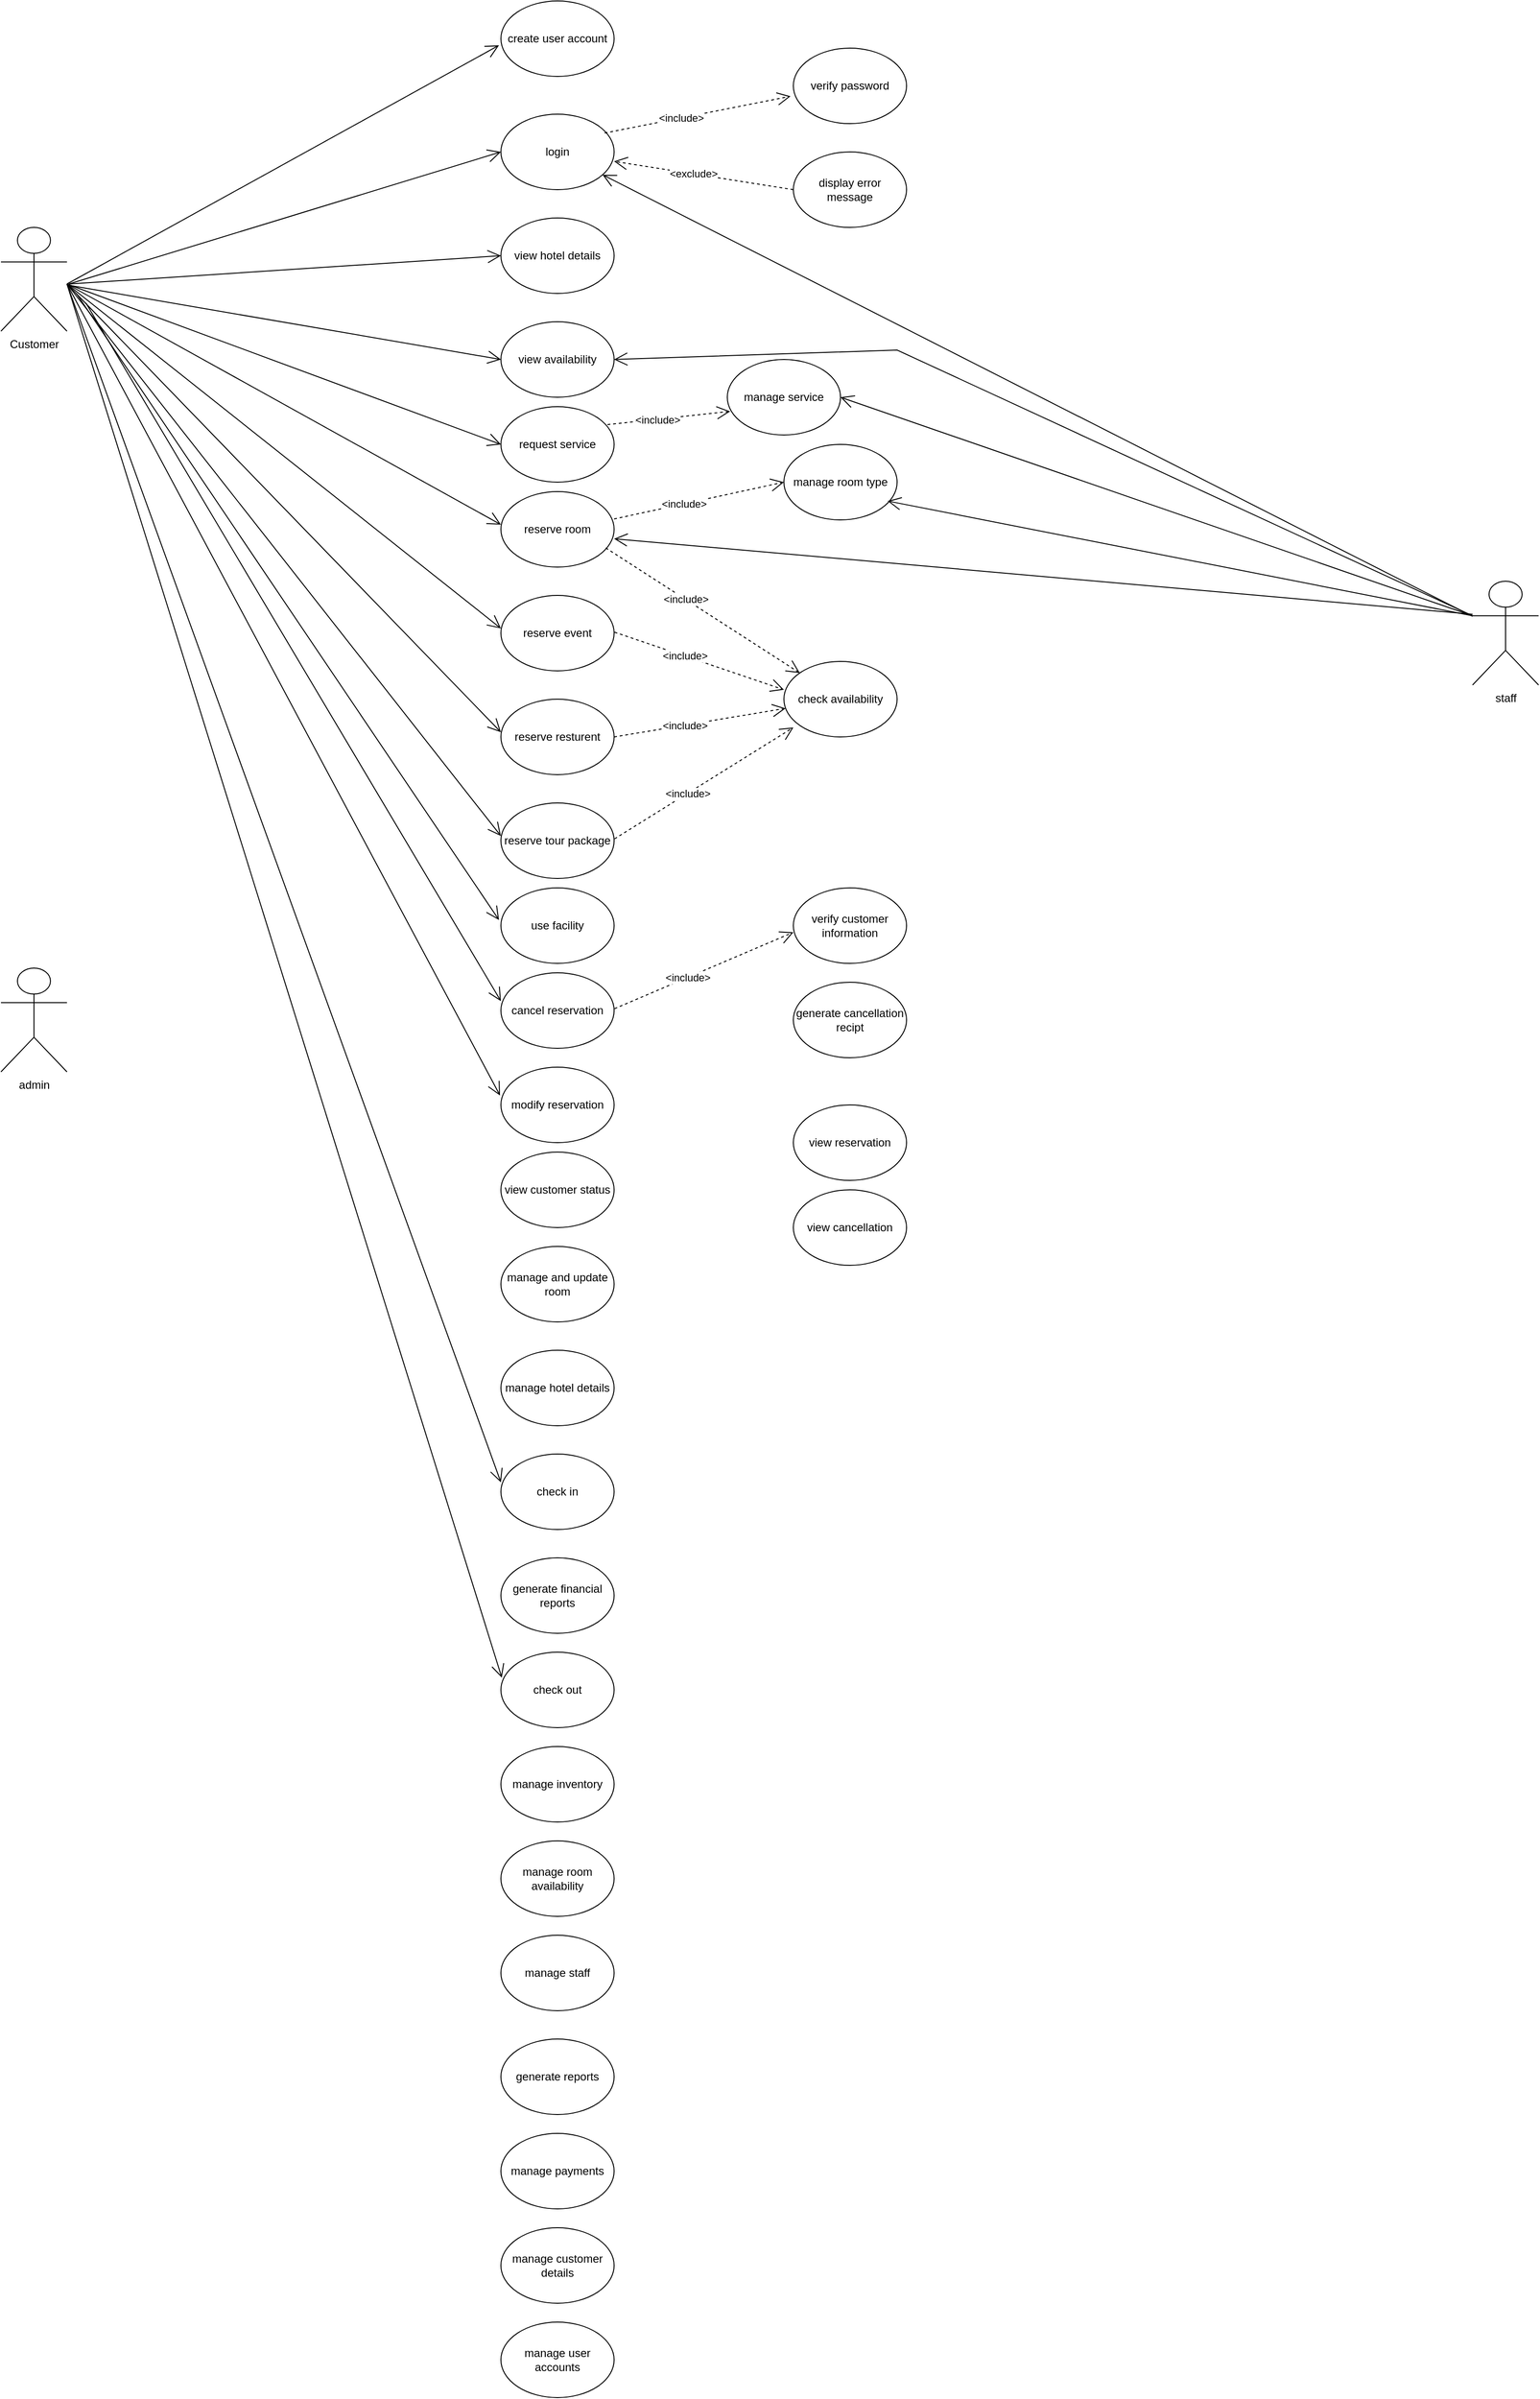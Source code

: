 <mxfile version="21.3.7" type="github">
  <diagram name="Page-1" id="8n2fAxBShtkgeZEnvYDV">
    <mxGraphModel dx="2420" dy="698" grid="1" gridSize="10" guides="1" tooltips="1" connect="1" arrows="1" fold="1" page="1" pageScale="1" pageWidth="1100" pageHeight="1700" math="0" shadow="0">
      <root>
        <mxCell id="0" />
        <mxCell id="1" parent="0" />
        <mxCell id="-rtBCofy2EuOzevjXCgD-1" value="&lt;div&gt;create user account&lt;/div&gt;" style="ellipse;whiteSpace=wrap;html=1;" vertex="1" parent="1">
          <mxGeometry x="410" y="20" width="120" height="80" as="geometry" />
        </mxCell>
        <mxCell id="-rtBCofy2EuOzevjXCgD-2" value="&lt;div&gt;login&lt;/div&gt;" style="ellipse;whiteSpace=wrap;html=1;" vertex="1" parent="1">
          <mxGeometry x="410" y="140" width="120" height="80" as="geometry" />
        </mxCell>
        <mxCell id="-rtBCofy2EuOzevjXCgD-3" value="verify password" style="ellipse;whiteSpace=wrap;html=1;" vertex="1" parent="1">
          <mxGeometry x="720" y="70" width="120" height="80" as="geometry" />
        </mxCell>
        <mxCell id="-rtBCofy2EuOzevjXCgD-4" value="display error message" style="ellipse;whiteSpace=wrap;html=1;" vertex="1" parent="1">
          <mxGeometry x="720" y="180" width="120" height="80" as="geometry" />
        </mxCell>
        <mxCell id="-rtBCofy2EuOzevjXCgD-5" value="view availability" style="ellipse;whiteSpace=wrap;html=1;" vertex="1" parent="1">
          <mxGeometry x="410" y="360" width="120" height="80" as="geometry" />
        </mxCell>
        <mxCell id="-rtBCofy2EuOzevjXCgD-6" value="reserve room" style="ellipse;whiteSpace=wrap;html=1;" vertex="1" parent="1">
          <mxGeometry x="410" y="540" width="120" height="80" as="geometry" />
        </mxCell>
        <mxCell id="-rtBCofy2EuOzevjXCgD-7" value="reserve event" style="ellipse;whiteSpace=wrap;html=1;" vertex="1" parent="1">
          <mxGeometry x="410" y="650" width="120" height="80" as="geometry" />
        </mxCell>
        <mxCell id="-rtBCofy2EuOzevjXCgD-8" value="reserve resturent" style="ellipse;whiteSpace=wrap;html=1;" vertex="1" parent="1">
          <mxGeometry x="410" y="760" width="120" height="80" as="geometry" />
        </mxCell>
        <mxCell id="-rtBCofy2EuOzevjXCgD-9" value="reserve tour package" style="ellipse;whiteSpace=wrap;html=1;" vertex="1" parent="1">
          <mxGeometry x="410" y="870" width="120" height="80" as="geometry" />
        </mxCell>
        <mxCell id="-rtBCofy2EuOzevjXCgD-10" value="manage and update room" style="ellipse;whiteSpace=wrap;html=1;" vertex="1" parent="1">
          <mxGeometry x="410" y="1340" width="120" height="80" as="geometry" />
        </mxCell>
        <mxCell id="-rtBCofy2EuOzevjXCgD-11" value="view customer status" style="ellipse;whiteSpace=wrap;html=1;" vertex="1" parent="1">
          <mxGeometry x="410" y="1240" width="120" height="80" as="geometry" />
        </mxCell>
        <mxCell id="-rtBCofy2EuOzevjXCgD-12" value="check availability" style="ellipse;whiteSpace=wrap;html=1;" vertex="1" parent="1">
          <mxGeometry x="710" y="720" width="120" height="80" as="geometry" />
        </mxCell>
        <mxCell id="-rtBCofy2EuOzevjXCgD-14" value="cancel reservation" style="ellipse;whiteSpace=wrap;html=1;" vertex="1" parent="1">
          <mxGeometry x="410" y="1050" width="120" height="80" as="geometry" />
        </mxCell>
        <mxCell id="-rtBCofy2EuOzevjXCgD-15" value="verify customer information" style="ellipse;whiteSpace=wrap;html=1;" vertex="1" parent="1">
          <mxGeometry x="720" y="960" width="120" height="80" as="geometry" />
        </mxCell>
        <mxCell id="-rtBCofy2EuOzevjXCgD-16" value="generate cancellation recipt" style="ellipse;whiteSpace=wrap;html=1;" vertex="1" parent="1">
          <mxGeometry x="720" y="1060" width="120" height="80" as="geometry" />
        </mxCell>
        <mxCell id="-rtBCofy2EuOzevjXCgD-19" value="view reservation" style="ellipse;whiteSpace=wrap;html=1;" vertex="1" parent="1">
          <mxGeometry x="720" y="1190" width="120" height="80" as="geometry" />
        </mxCell>
        <mxCell id="-rtBCofy2EuOzevjXCgD-20" value="view cancellation" style="ellipse;whiteSpace=wrap;html=1;" vertex="1" parent="1">
          <mxGeometry x="720" y="1280" width="120" height="80" as="geometry" />
        </mxCell>
        <mxCell id="-rtBCofy2EuOzevjXCgD-21" value="manage hotel details" style="ellipse;whiteSpace=wrap;html=1;" vertex="1" parent="1">
          <mxGeometry x="410" y="1450" width="120" height="80" as="geometry" />
        </mxCell>
        <mxCell id="-rtBCofy2EuOzevjXCgD-22" value="modify reservation" style="ellipse;whiteSpace=wrap;html=1;" vertex="1" parent="1">
          <mxGeometry x="410" y="1150" width="120" height="80" as="geometry" />
        </mxCell>
        <mxCell id="-rtBCofy2EuOzevjXCgD-23" value="view hotel details" style="ellipse;whiteSpace=wrap;html=1;" vertex="1" parent="1">
          <mxGeometry x="410" y="250" width="120" height="80" as="geometry" />
        </mxCell>
        <mxCell id="-rtBCofy2EuOzevjXCgD-24" value="generate financial reports" style="ellipse;whiteSpace=wrap;html=1;" vertex="1" parent="1">
          <mxGeometry x="410" y="1670" width="120" height="80" as="geometry" />
        </mxCell>
        <mxCell id="-rtBCofy2EuOzevjXCgD-25" value="check in" style="ellipse;whiteSpace=wrap;html=1;" vertex="1" parent="1">
          <mxGeometry x="410" y="1560" width="120" height="80" as="geometry" />
        </mxCell>
        <mxCell id="-rtBCofy2EuOzevjXCgD-26" value="check out" style="ellipse;whiteSpace=wrap;html=1;" vertex="1" parent="1">
          <mxGeometry x="410" y="1770" width="120" height="80" as="geometry" />
        </mxCell>
        <mxCell id="-rtBCofy2EuOzevjXCgD-27" value="manage inventory" style="ellipse;whiteSpace=wrap;html=1;" vertex="1" parent="1">
          <mxGeometry x="410" y="1870" width="120" height="80" as="geometry" />
        </mxCell>
        <mxCell id="-rtBCofy2EuOzevjXCgD-28" value="manage room availability" style="ellipse;whiteSpace=wrap;html=1;" vertex="1" parent="1">
          <mxGeometry x="410" y="1970" width="120" height="80" as="geometry" />
        </mxCell>
        <mxCell id="-rtBCofy2EuOzevjXCgD-29" value="manage staff" style="ellipse;whiteSpace=wrap;html=1;" vertex="1" parent="1">
          <mxGeometry x="410" y="2070" width="120" height="80" as="geometry" />
        </mxCell>
        <mxCell id="-rtBCofy2EuOzevjXCgD-30" value="generate reports" style="ellipse;whiteSpace=wrap;html=1;" vertex="1" parent="1">
          <mxGeometry x="410" y="2180" width="120" height="80" as="geometry" />
        </mxCell>
        <mxCell id="-rtBCofy2EuOzevjXCgD-31" value="manage payments" style="ellipse;whiteSpace=wrap;html=1;" vertex="1" parent="1">
          <mxGeometry x="410" y="2280" width="120" height="80" as="geometry" />
        </mxCell>
        <mxCell id="-rtBCofy2EuOzevjXCgD-32" value="manage customer details" style="ellipse;whiteSpace=wrap;html=1;" vertex="1" parent="1">
          <mxGeometry x="410" y="2380" width="120" height="80" as="geometry" />
        </mxCell>
        <mxCell id="-rtBCofy2EuOzevjXCgD-33" value="manage user accounts" style="ellipse;whiteSpace=wrap;html=1;" vertex="1" parent="1">
          <mxGeometry x="410" y="2480" width="120" height="80" as="geometry" />
        </mxCell>
        <mxCell id="-rtBCofy2EuOzevjXCgD-34" value="manage room type" style="ellipse;whiteSpace=wrap;html=1;" vertex="1" parent="1">
          <mxGeometry x="710" y="490" width="120" height="80" as="geometry" />
        </mxCell>
        <mxCell id="-rtBCofy2EuOzevjXCgD-35" value="use facility" style="ellipse;whiteSpace=wrap;html=1;" vertex="1" parent="1">
          <mxGeometry x="410" y="960" width="120" height="80" as="geometry" />
        </mxCell>
        <mxCell id="-rtBCofy2EuOzevjXCgD-37" value="request service" style="ellipse;whiteSpace=wrap;html=1;" vertex="1" parent="1">
          <mxGeometry x="410" y="450" width="120" height="80" as="geometry" />
        </mxCell>
        <mxCell id="-rtBCofy2EuOzevjXCgD-38" value="manage service" style="ellipse;whiteSpace=wrap;html=1;" vertex="1" parent="1">
          <mxGeometry x="650" y="400" width="120" height="80" as="geometry" />
        </mxCell>
        <mxCell id="-rtBCofy2EuOzevjXCgD-40" value="Customer" style="shape=umlActor;verticalLabelPosition=bottom;verticalAlign=top;html=1;outlineConnect=0;" vertex="1" parent="1">
          <mxGeometry x="-120" y="260" width="70" height="110" as="geometry" />
        </mxCell>
        <mxCell id="-rtBCofy2EuOzevjXCgD-42" value="admin" style="shape=umlActor;verticalLabelPosition=bottom;verticalAlign=top;html=1;outlineConnect=0;" vertex="1" parent="1">
          <mxGeometry x="-120" y="1045" width="70" height="110" as="geometry" />
        </mxCell>
        <mxCell id="-rtBCofy2EuOzevjXCgD-43" value="staff" style="shape=umlActor;verticalLabelPosition=bottom;verticalAlign=top;html=1;outlineConnect=0;" vertex="1" parent="1">
          <mxGeometry x="1440" y="635" width="70" height="110" as="geometry" />
        </mxCell>
        <mxCell id="-rtBCofy2EuOzevjXCgD-54" value="" style="endArrow=open;dashed=1;endFill=0;endSize=12;html=1;rounded=0;entryX=-0.025;entryY=0.638;entryDx=0;entryDy=0;entryPerimeter=0;" edge="1" parent="1" target="-rtBCofy2EuOzevjXCgD-3">
          <mxGeometry width="160" relative="1" as="geometry">
            <mxPoint x="520" y="160" as="sourcePoint" />
            <mxPoint x="680" y="160" as="targetPoint" />
          </mxGeometry>
        </mxCell>
        <mxCell id="-rtBCofy2EuOzevjXCgD-56" value="&amp;lt;include&amp;gt;" style="edgeLabel;html=1;align=center;verticalAlign=middle;resizable=0;points=[];" vertex="1" connectable="0" parent="-rtBCofy2EuOzevjXCgD-54">
          <mxGeometry x="-0.178" relative="1" as="geometry">
            <mxPoint as="offset" />
          </mxGeometry>
        </mxCell>
        <mxCell id="-rtBCofy2EuOzevjXCgD-55" value="" style="endArrow=open;dashed=1;endFill=0;endSize=12;html=1;rounded=0;entryX=-0.025;entryY=0.638;entryDx=0;entryDy=0;entryPerimeter=0;exitX=0;exitY=0.5;exitDx=0;exitDy=0;" edge="1" parent="1" source="-rtBCofy2EuOzevjXCgD-4">
          <mxGeometry width="160" relative="1" as="geometry">
            <mxPoint x="333" y="229" as="sourcePoint" />
            <mxPoint x="530" y="190" as="targetPoint" />
          </mxGeometry>
        </mxCell>
        <mxCell id="-rtBCofy2EuOzevjXCgD-57" value="&amp;lt;exclude&amp;gt;" style="edgeLabel;html=1;align=center;verticalAlign=middle;resizable=0;points=[];" vertex="1" connectable="0" parent="-rtBCofy2EuOzevjXCgD-55">
          <mxGeometry x="0.116" relative="1" as="geometry">
            <mxPoint as="offset" />
          </mxGeometry>
        </mxCell>
        <mxCell id="-rtBCofy2EuOzevjXCgD-60" value="" style="endArrow=open;dashed=1;endFill=0;endSize=12;html=1;rounded=0;entryX=0.025;entryY=0.687;entryDx=0;entryDy=0;entryPerimeter=0;" edge="1" parent="1" target="-rtBCofy2EuOzevjXCgD-38">
          <mxGeometry width="160" relative="1" as="geometry">
            <mxPoint x="523" y="469" as="sourcePoint" />
            <mxPoint x="680" y="430" as="targetPoint" />
          </mxGeometry>
        </mxCell>
        <mxCell id="-rtBCofy2EuOzevjXCgD-61" value="&amp;lt;include&amp;gt;" style="edgeLabel;html=1;align=center;verticalAlign=middle;resizable=0;points=[];" vertex="1" connectable="0" parent="-rtBCofy2EuOzevjXCgD-60">
          <mxGeometry x="-0.178" relative="1" as="geometry">
            <mxPoint as="offset" />
          </mxGeometry>
        </mxCell>
        <mxCell id="-rtBCofy2EuOzevjXCgD-62" value="" style="endArrow=open;dashed=1;endFill=0;endSize=12;html=1;rounded=0;entryX=0;entryY=0.5;entryDx=0;entryDy=0;" edge="1" parent="1" target="-rtBCofy2EuOzevjXCgD-34">
          <mxGeometry width="160" relative="1" as="geometry">
            <mxPoint x="530" y="569" as="sourcePoint" />
            <mxPoint x="687" y="530" as="targetPoint" />
          </mxGeometry>
        </mxCell>
        <mxCell id="-rtBCofy2EuOzevjXCgD-63" value="&amp;lt;include&amp;gt;" style="edgeLabel;html=1;align=center;verticalAlign=middle;resizable=0;points=[];" vertex="1" connectable="0" parent="-rtBCofy2EuOzevjXCgD-62">
          <mxGeometry x="-0.178" relative="1" as="geometry">
            <mxPoint as="offset" />
          </mxGeometry>
        </mxCell>
        <mxCell id="-rtBCofy2EuOzevjXCgD-64" value="" style="endArrow=open;dashed=1;endFill=0;endSize=12;html=1;rounded=0;exitX=0.926;exitY=0.746;exitDx=0;exitDy=0;exitPerimeter=0;" edge="1" parent="1" source="-rtBCofy2EuOzevjXCgD-6" target="-rtBCofy2EuOzevjXCgD-12">
          <mxGeometry width="160" relative="1" as="geometry">
            <mxPoint x="530" y="589" as="sourcePoint" />
            <mxPoint x="710" y="550" as="targetPoint" />
          </mxGeometry>
        </mxCell>
        <mxCell id="-rtBCofy2EuOzevjXCgD-65" value="&amp;lt;include&amp;gt;" style="edgeLabel;html=1;align=center;verticalAlign=middle;resizable=0;points=[];" vertex="1" connectable="0" parent="-rtBCofy2EuOzevjXCgD-64">
          <mxGeometry x="-0.178" relative="1" as="geometry">
            <mxPoint as="offset" />
          </mxGeometry>
        </mxCell>
        <mxCell id="-rtBCofy2EuOzevjXCgD-66" value="" style="endArrow=open;dashed=1;endFill=0;endSize=12;html=1;rounded=0;" edge="1" parent="1">
          <mxGeometry width="160" relative="1" as="geometry">
            <mxPoint x="530.5" y="689" as="sourcePoint" />
            <mxPoint x="710" y="750" as="targetPoint" />
          </mxGeometry>
        </mxCell>
        <mxCell id="-rtBCofy2EuOzevjXCgD-67" value="&amp;lt;include&amp;gt;" style="edgeLabel;html=1;align=center;verticalAlign=middle;resizable=0;points=[];" vertex="1" connectable="0" parent="-rtBCofy2EuOzevjXCgD-66">
          <mxGeometry x="-0.178" relative="1" as="geometry">
            <mxPoint as="offset" />
          </mxGeometry>
        </mxCell>
        <mxCell id="-rtBCofy2EuOzevjXCgD-68" value="" style="endArrow=open;dashed=1;endFill=0;endSize=12;html=1;rounded=0;" edge="1" parent="1" target="-rtBCofy2EuOzevjXCgD-12">
          <mxGeometry width="160" relative="1" as="geometry">
            <mxPoint x="530" y="800" as="sourcePoint" />
            <mxPoint x="729" y="942" as="targetPoint" />
          </mxGeometry>
        </mxCell>
        <mxCell id="-rtBCofy2EuOzevjXCgD-69" value="&amp;lt;include&amp;gt;" style="edgeLabel;html=1;align=center;verticalAlign=middle;resizable=0;points=[];" vertex="1" connectable="0" parent="-rtBCofy2EuOzevjXCgD-68">
          <mxGeometry x="-0.178" relative="1" as="geometry">
            <mxPoint as="offset" />
          </mxGeometry>
        </mxCell>
        <mxCell id="-rtBCofy2EuOzevjXCgD-70" value="" style="endArrow=open;dashed=1;endFill=0;endSize=12;html=1;rounded=0;" edge="1" parent="1">
          <mxGeometry width="160" relative="1" as="geometry">
            <mxPoint x="530.5" y="908" as="sourcePoint" />
            <mxPoint x="720" y="790" as="targetPoint" />
          </mxGeometry>
        </mxCell>
        <mxCell id="-rtBCofy2EuOzevjXCgD-71" value="&amp;lt;include&amp;gt;" style="edgeLabel;html=1;align=center;verticalAlign=middle;resizable=0;points=[];" vertex="1" connectable="0" parent="-rtBCofy2EuOzevjXCgD-70">
          <mxGeometry x="-0.178" relative="1" as="geometry">
            <mxPoint as="offset" />
          </mxGeometry>
        </mxCell>
        <mxCell id="-rtBCofy2EuOzevjXCgD-72" value="" style="endArrow=open;dashed=1;endFill=0;endSize=12;html=1;rounded=0;entryX=0;entryY=0.588;entryDx=0;entryDy=0;entryPerimeter=0;" edge="1" parent="1" target="-rtBCofy2EuOzevjXCgD-15">
          <mxGeometry width="160" relative="1" as="geometry">
            <mxPoint x="530.5" y="1088" as="sourcePoint" />
            <mxPoint x="720" y="970" as="targetPoint" />
          </mxGeometry>
        </mxCell>
        <mxCell id="-rtBCofy2EuOzevjXCgD-73" value="&amp;lt;include&amp;gt;" style="edgeLabel;html=1;align=center;verticalAlign=middle;resizable=0;points=[];" vertex="1" connectable="0" parent="-rtBCofy2EuOzevjXCgD-72">
          <mxGeometry x="-0.178" relative="1" as="geometry">
            <mxPoint as="offset" />
          </mxGeometry>
        </mxCell>
        <mxCell id="-rtBCofy2EuOzevjXCgD-74" value="" style="endArrow=open;endFill=1;endSize=12;html=1;rounded=0;entryX=-0.017;entryY=0.588;entryDx=0;entryDy=0;entryPerimeter=0;" edge="1" parent="1" target="-rtBCofy2EuOzevjXCgD-1">
          <mxGeometry width="160" relative="1" as="geometry">
            <mxPoint x="-50" y="320" as="sourcePoint" />
            <mxPoint x="110" y="314.5" as="targetPoint" />
          </mxGeometry>
        </mxCell>
        <mxCell id="-rtBCofy2EuOzevjXCgD-75" value="" style="endArrow=open;endFill=1;endSize=12;html=1;rounded=0;entryX=0;entryY=0.5;entryDx=0;entryDy=0;" edge="1" parent="1" target="-rtBCofy2EuOzevjXCgD-2">
          <mxGeometry width="160" relative="1" as="geometry">
            <mxPoint x="-48" y="320" as="sourcePoint" />
            <mxPoint x="410" y="100" as="targetPoint" />
          </mxGeometry>
        </mxCell>
        <mxCell id="-rtBCofy2EuOzevjXCgD-76" value="" style="endArrow=open;endFill=1;endSize=12;html=1;rounded=0;entryX=0;entryY=0.5;entryDx=0;entryDy=0;" edge="1" parent="1">
          <mxGeometry width="160" relative="1" as="geometry">
            <mxPoint x="-48" y="320" as="sourcePoint" />
            <mxPoint x="410" y="290" as="targetPoint" />
          </mxGeometry>
        </mxCell>
        <mxCell id="-rtBCofy2EuOzevjXCgD-77" value="" style="endArrow=open;endFill=1;endSize=12;html=1;rounded=0;entryX=0;entryY=0.5;entryDx=0;entryDy=0;" edge="1" parent="1" source="-rtBCofy2EuOzevjXCgD-40">
          <mxGeometry width="160" relative="1" as="geometry">
            <mxPoint x="-48" y="430" as="sourcePoint" />
            <mxPoint x="410" y="400" as="targetPoint" />
          </mxGeometry>
        </mxCell>
        <mxCell id="-rtBCofy2EuOzevjXCgD-78" value="" style="endArrow=open;endFill=1;endSize=12;html=1;rounded=0;entryX=0;entryY=0.5;entryDx=0;entryDy=0;" edge="1" parent="1" target="-rtBCofy2EuOzevjXCgD-37">
          <mxGeometry width="160" relative="1" as="geometry">
            <mxPoint x="-50" y="320" as="sourcePoint" />
            <mxPoint x="420" y="410" as="targetPoint" />
          </mxGeometry>
        </mxCell>
        <mxCell id="-rtBCofy2EuOzevjXCgD-79" value="" style="endArrow=open;endFill=1;endSize=12;html=1;rounded=0;entryX=0;entryY=0.5;entryDx=0;entryDy=0;" edge="1" parent="1">
          <mxGeometry width="160" relative="1" as="geometry">
            <mxPoint x="-50" y="320" as="sourcePoint" />
            <mxPoint x="410" y="575" as="targetPoint" />
          </mxGeometry>
        </mxCell>
        <mxCell id="-rtBCofy2EuOzevjXCgD-80" value="" style="endArrow=open;endFill=1;endSize=12;html=1;rounded=0;entryX=0;entryY=0.5;entryDx=0;entryDy=0;" edge="1" parent="1">
          <mxGeometry width="160" relative="1" as="geometry">
            <mxPoint x="-50" y="320" as="sourcePoint" />
            <mxPoint x="410" y="685" as="targetPoint" />
          </mxGeometry>
        </mxCell>
        <mxCell id="-rtBCofy2EuOzevjXCgD-81" value="" style="endArrow=open;endFill=1;endSize=12;html=1;rounded=0;entryX=0;entryY=0.5;entryDx=0;entryDy=0;" edge="1" parent="1">
          <mxGeometry width="160" relative="1" as="geometry">
            <mxPoint x="-50" y="320" as="sourcePoint" />
            <mxPoint x="410" y="795" as="targetPoint" />
          </mxGeometry>
        </mxCell>
        <mxCell id="-rtBCofy2EuOzevjXCgD-82" value="" style="endArrow=open;endFill=1;endSize=12;html=1;rounded=0;entryX=0;entryY=0.5;entryDx=0;entryDy=0;" edge="1" parent="1">
          <mxGeometry width="160" relative="1" as="geometry">
            <mxPoint x="-50" y="320" as="sourcePoint" />
            <mxPoint x="410" y="905" as="targetPoint" />
          </mxGeometry>
        </mxCell>
        <mxCell id="-rtBCofy2EuOzevjXCgD-83" value="" style="endArrow=open;endFill=1;endSize=12;html=1;rounded=0;entryX=-0.017;entryY=0.425;entryDx=0;entryDy=0;entryPerimeter=0;" edge="1" parent="1" target="-rtBCofy2EuOzevjXCgD-35">
          <mxGeometry width="160" relative="1" as="geometry">
            <mxPoint x="-40" y="330" as="sourcePoint" />
            <mxPoint x="380" y="930" as="targetPoint" />
          </mxGeometry>
        </mxCell>
        <mxCell id="-rtBCofy2EuOzevjXCgD-84" value="" style="endArrow=open;endFill=1;endSize=12;html=1;rounded=0;entryX=0;entryY=0.375;entryDx=0;entryDy=0;entryPerimeter=0;" edge="1" parent="1" target="-rtBCofy2EuOzevjXCgD-14">
          <mxGeometry width="160" relative="1" as="geometry">
            <mxPoint x="-30" y="340" as="sourcePoint" />
            <mxPoint x="418" y="1004" as="targetPoint" />
          </mxGeometry>
        </mxCell>
        <mxCell id="-rtBCofy2EuOzevjXCgD-85" value="" style="endArrow=open;endFill=1;endSize=12;html=1;rounded=0;entryX=-0.008;entryY=0.375;entryDx=0;entryDy=0;entryPerimeter=0;" edge="1" parent="1" target="-rtBCofy2EuOzevjXCgD-22">
          <mxGeometry width="160" relative="1" as="geometry">
            <mxPoint x="-50" y="320" as="sourcePoint" />
            <mxPoint x="420" y="1090" as="targetPoint" />
          </mxGeometry>
        </mxCell>
        <mxCell id="-rtBCofy2EuOzevjXCgD-86" value="" style="endArrow=open;endFill=1;endSize=12;html=1;rounded=0;entryX=0;entryY=0.375;entryDx=0;entryDy=0;entryPerimeter=0;" edge="1" parent="1" target="-rtBCofy2EuOzevjXCgD-25">
          <mxGeometry width="160" relative="1" as="geometry">
            <mxPoint x="-50" y="320" as="sourcePoint" />
            <mxPoint x="340" y="1400" as="targetPoint" />
          </mxGeometry>
        </mxCell>
        <mxCell id="-rtBCofy2EuOzevjXCgD-87" value="" style="endArrow=open;endFill=1;endSize=12;html=1;rounded=0;entryX=0.008;entryY=0.338;entryDx=0;entryDy=0;entryPerimeter=0;" edge="1" parent="1" target="-rtBCofy2EuOzevjXCgD-26">
          <mxGeometry width="160" relative="1" as="geometry">
            <mxPoint x="-50" y="320" as="sourcePoint" />
            <mxPoint x="400" y="1670" as="targetPoint" />
          </mxGeometry>
        </mxCell>
        <mxCell id="-rtBCofy2EuOzevjXCgD-88" value="" style="endArrow=open;endFill=1;endSize=12;html=1;rounded=0;" edge="1" parent="1" source="-rtBCofy2EuOzevjXCgD-43" target="-rtBCofy2EuOzevjXCgD-2">
          <mxGeometry width="160" relative="1" as="geometry">
            <mxPoint x="1430" y="800" as="sourcePoint" />
            <mxPoint x="1178" y="200" as="targetPoint" />
          </mxGeometry>
        </mxCell>
        <mxCell id="-rtBCofy2EuOzevjXCgD-89" value="" style="endArrow=open;endFill=1;endSize=12;html=1;rounded=0;entryX=1;entryY=0.5;entryDx=0;entryDy=0;exitX=0;exitY=0.333;exitDx=0;exitDy=0;exitPerimeter=0;" edge="1" parent="1" source="-rtBCofy2EuOzevjXCgD-43" target="-rtBCofy2EuOzevjXCgD-5">
          <mxGeometry width="160" relative="1" as="geometry">
            <mxPoint x="1440" y="698" as="sourcePoint" />
            <mxPoint x="518" y="230" as="targetPoint" />
            <Array as="points">
              <mxPoint x="830" y="390" />
            </Array>
          </mxGeometry>
        </mxCell>
        <mxCell id="-rtBCofy2EuOzevjXCgD-90" value="" style="endArrow=open;endFill=1;endSize=12;html=1;rounded=0;entryX=1;entryY=0.5;entryDx=0;entryDy=0;entryPerimeter=0;exitX=0;exitY=0.333;exitDx=0;exitDy=0;exitPerimeter=0;" edge="1" parent="1" source="-rtBCofy2EuOzevjXCgD-43" target="-rtBCofy2EuOzevjXCgD-38">
          <mxGeometry width="160" relative="1" as="geometry">
            <mxPoint x="1462" y="730" as="sourcePoint" />
            <mxPoint x="540" y="262" as="targetPoint" />
          </mxGeometry>
        </mxCell>
        <mxCell id="-rtBCofy2EuOzevjXCgD-91" value="" style="endArrow=open;endFill=1;endSize=12;html=1;rounded=0;entryX=1;entryY=0.5;entryDx=0;entryDy=0;entryPerimeter=0;exitX=0;exitY=0.333;exitDx=0;exitDy=0;exitPerimeter=0;" edge="1" parent="1" source="-rtBCofy2EuOzevjXCgD-43">
          <mxGeometry width="160" relative="1" as="geometry">
            <mxPoint x="1490" y="782" as="sourcePoint" />
            <mxPoint x="820" y="550" as="targetPoint" />
          </mxGeometry>
        </mxCell>
        <mxCell id="-rtBCofy2EuOzevjXCgD-92" value="" style="endArrow=open;endFill=1;endSize=12;html=1;rounded=0;entryX=1;entryY=0.625;entryDx=0;entryDy=0;entryPerimeter=0;" edge="1" parent="1" target="-rtBCofy2EuOzevjXCgD-6">
          <mxGeometry width="160" relative="1" as="geometry">
            <mxPoint x="1440" y="670" as="sourcePoint" />
            <mxPoint x="790" y="608" as="targetPoint" />
          </mxGeometry>
        </mxCell>
      </root>
    </mxGraphModel>
  </diagram>
</mxfile>
